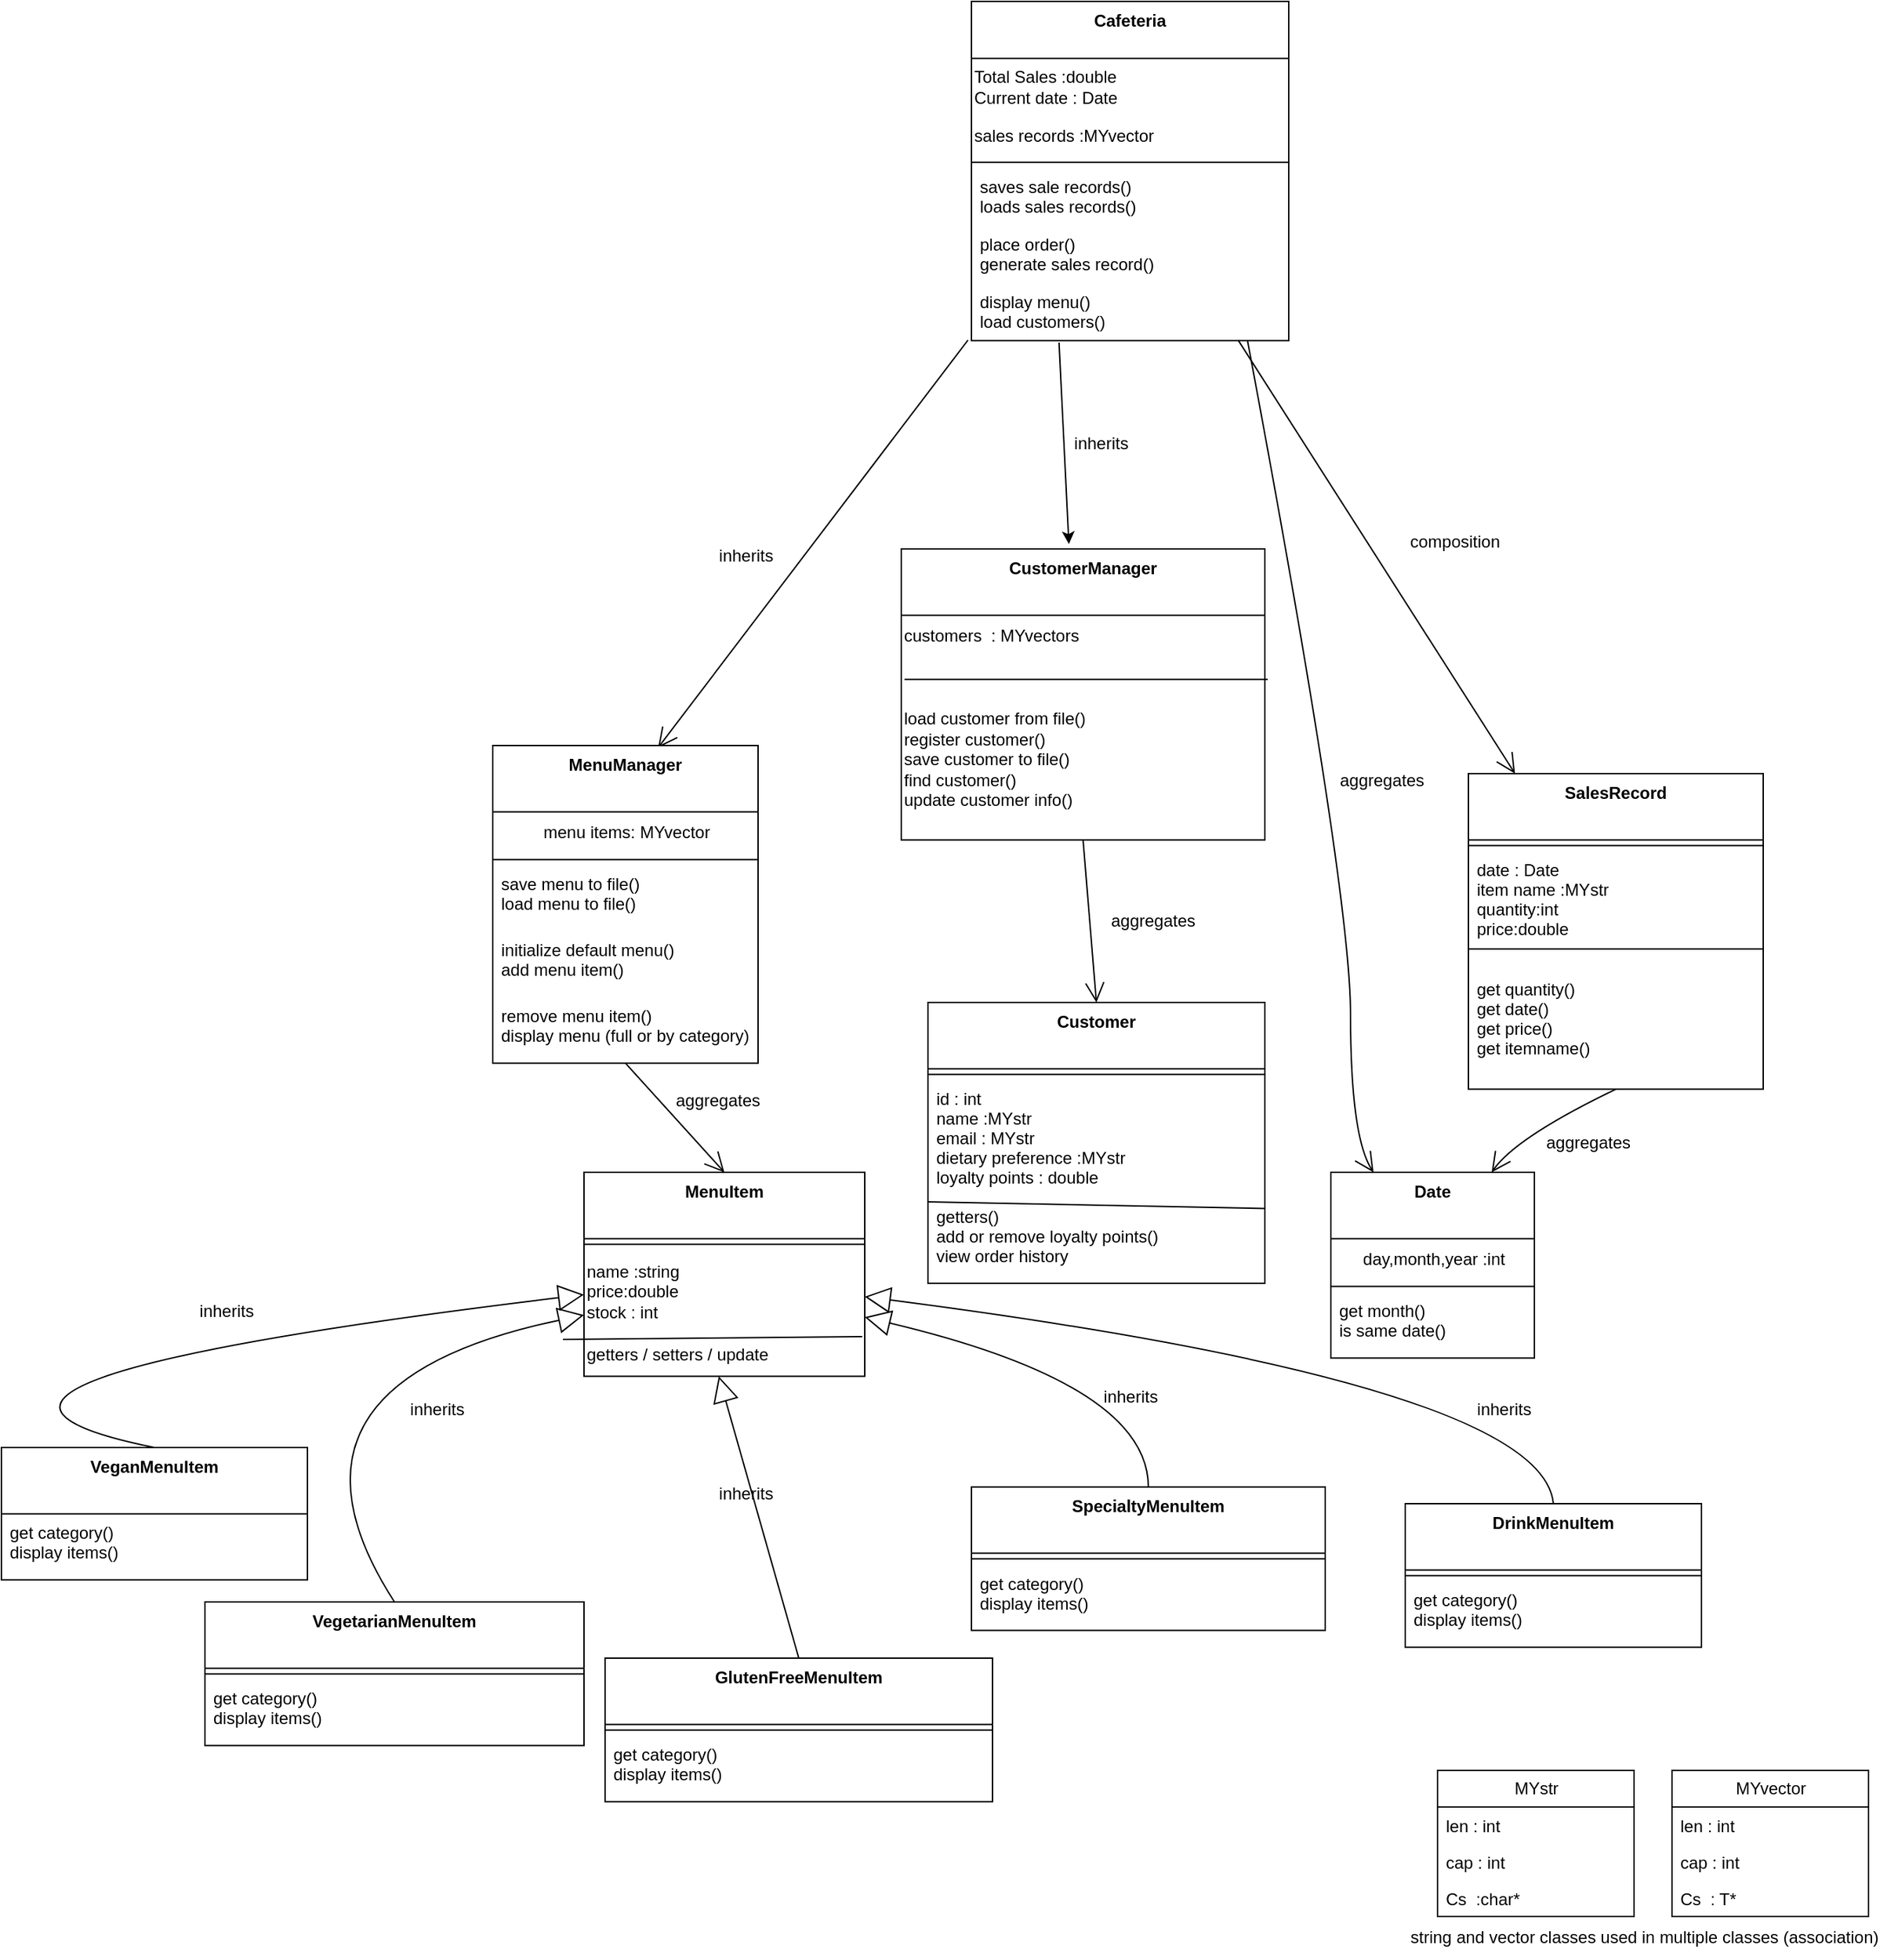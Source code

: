 <mxfile version="26.2.14">
  <diagram name="Page-1" id="1gVMubMxImwngbrHATFX">
    <mxGraphModel dx="1332" dy="1765" grid="1" gridSize="10" guides="1" tooltips="1" connect="1" arrows="1" fold="1" page="1" pageScale="1" pageWidth="850" pageHeight="1100" math="0" shadow="0">
      <root>
        <mxCell id="0" />
        <mxCell id="1" parent="0" />
        <mxCell id="2" value="Cafeteria" style="swimlane;fontStyle=1;align=center;verticalAlign=top;childLayout=stackLayout;horizontal=1;startSize=40.571;horizontalStack=0;resizeParent=1;resizeParentMax=0;resizeLast=0;collapsible=0;marginBottom=0;" parent="1" vertex="1">
          <mxGeometry x="921" y="-450" width="226" height="241.571" as="geometry" />
        </mxCell>
        <mxCell id="OcVJJqnOSVhNaOeBst9T-50" value="&lt;div style=&quot;&quot;&gt;&lt;span style=&quot;background-color: transparent; color: light-dark(rgb(0, 0, 0), rgb(255, 255, 255));&quot;&gt;Total Sales :double&lt;/span&gt;&lt;/div&gt;&lt;div&gt;&lt;div&gt;Current date : Date&lt;/div&gt;&lt;/div&gt;" style="text;html=1;align=left;verticalAlign=middle;resizable=0;points=[];autosize=1;strokeColor=none;fillColor=none;" vertex="1" parent="2">
          <mxGeometry y="40.571" width="226" height="40" as="geometry" />
        </mxCell>
        <mxCell id="OcVJJqnOSVhNaOeBst9T-51" value="sales records :MYvector" style="text;html=1;align=left;verticalAlign=middle;resizable=0;points=[];autosize=1;strokeColor=none;fillColor=none;" vertex="1" parent="2">
          <mxGeometry y="80.571" width="226" height="30" as="geometry" />
        </mxCell>
        <mxCell id="3" style="line;strokeWidth=1;fillColor=none;align=left;verticalAlign=middle;spacingTop=-1;spacingLeft=3;spacingRight=3;rotatable=0;labelPosition=right;points=[];portConstraint=eastwest;strokeColor=inherit;" parent="2" vertex="1">
          <mxGeometry y="110.571" width="226" height="8" as="geometry" />
        </mxCell>
        <mxCell id="4" value="saves sale records()&#xa;loads sales records()" style="text;strokeColor=none;fillColor=none;align=left;verticalAlign=top;spacingLeft=4;spacingRight=4;overflow=hidden;rotatable=0;points=[[0,0.5],[1,0.5]];portConstraint=eastwest;" parent="2" vertex="1">
          <mxGeometry y="118.571" width="226" height="41" as="geometry" />
        </mxCell>
        <mxCell id="OcVJJqnOSVhNaOeBst9T-55" value="place order()&#xa;generate sales record()" style="text;strokeColor=none;fillColor=none;align=left;verticalAlign=top;spacingLeft=4;spacingRight=4;overflow=hidden;rotatable=0;points=[[0,0.5],[1,0.5]];portConstraint=eastwest;" vertex="1" parent="2">
          <mxGeometry y="159.571" width="226" height="41" as="geometry" />
        </mxCell>
        <mxCell id="5" value="display menu()&#xa;load customers()&#xa;" style="text;strokeColor=none;fillColor=none;align=left;verticalAlign=top;spacingLeft=4;spacingRight=4;overflow=hidden;rotatable=0;points=[[0,0.5],[1,0.5]];portConstraint=eastwest;" parent="2" vertex="1">
          <mxGeometry y="200.571" width="226" height="41" as="geometry" />
        </mxCell>
        <mxCell id="39" value="" style="curved=1;startArrow=none;endArrow=open;endSize=12;entryX=0.623;entryY=0.007;entryDx=0;entryDy=0;entryPerimeter=0;exitX=-0.011;exitY=0.992;exitDx=0;exitDy=0;exitPerimeter=0;" parent="1" source="5" target="6" edge="1">
          <mxGeometry relative="1" as="geometry">
            <mxPoint x="934" y="-230" as="sourcePoint" />
            <mxPoint x="750" as="targetPoint" />
          </mxGeometry>
        </mxCell>
        <mxCell id="6" value="MenuManager" style="swimlane;fontStyle=1;align=center;verticalAlign=top;childLayout=stackLayout;horizontal=1;startSize=47.2;horizontalStack=0;resizeParent=1;resizeParentMax=0;resizeLast=0;collapsible=0;marginBottom=0;" parent="1" vertex="1">
          <mxGeometry x="580" y="80" width="189" height="226.2" as="geometry" />
        </mxCell>
        <mxCell id="OcVJJqnOSVhNaOeBst9T-56" value="menu items: MYvector" style="text;html=1;align=center;verticalAlign=middle;resizable=0;points=[];autosize=1;strokeColor=none;fillColor=none;" vertex="1" parent="6">
          <mxGeometry y="47.2" width="189" height="30" as="geometry" />
        </mxCell>
        <mxCell id="7" style="line;strokeWidth=1;fillColor=none;align=left;verticalAlign=middle;spacingTop=-1;spacingLeft=3;spacingRight=3;rotatable=0;labelPosition=right;points=[];portConstraint=eastwest;strokeColor=inherit;" parent="6" vertex="1">
          <mxGeometry y="77.2" width="189" height="8" as="geometry" />
        </mxCell>
        <mxCell id="8" value="save menu to file()&#xa;load menu to file()&#xa;" style="text;strokeColor=none;fillColor=none;align=left;verticalAlign=top;spacingLeft=4;spacingRight=4;overflow=hidden;rotatable=0;points=[[0,0.5],[1,0.5]];portConstraint=eastwest;" parent="6" vertex="1">
          <mxGeometry y="85.2" width="189" height="47" as="geometry" />
        </mxCell>
        <mxCell id="OcVJJqnOSVhNaOeBst9T-58" value="initialize default menu()&#xa;add menu item()" style="text;strokeColor=none;fillColor=none;align=left;verticalAlign=top;spacingLeft=4;spacingRight=4;overflow=hidden;rotatable=0;points=[[0,0.5],[1,0.5]];portConstraint=eastwest;" vertex="1" parent="6">
          <mxGeometry y="132.2" width="189" height="47" as="geometry" />
        </mxCell>
        <mxCell id="OcVJJqnOSVhNaOeBst9T-57" value="remove menu item()&#xa;display menu (full or by category)" style="text;strokeColor=none;fillColor=none;align=left;verticalAlign=top;spacingLeft=4;spacingRight=4;overflow=hidden;rotatable=0;points=[[0,0.5],[1,0.5]];portConstraint=eastwest;" vertex="1" parent="6">
          <mxGeometry y="179.2" width="189" height="47" as="geometry" />
        </mxCell>
        <mxCell id="9" value="CustomerManager" style="swimlane;fontStyle=1;align=center;verticalAlign=top;childLayout=stackLayout;horizontal=1;startSize=47.2;horizontalStack=0;resizeParent=1;resizeParentMax=0;resizeLast=0;collapsible=0;marginBottom=0;" parent="1" vertex="1">
          <mxGeometry x="871" y="-60" width="259" height="207.2" as="geometry" />
        </mxCell>
        <mxCell id="OcVJJqnOSVhNaOeBst9T-59" value="customers&amp;nbsp; : MYvectors" style="text;html=1;align=left;verticalAlign=middle;resizable=0;points=[];autosize=1;strokeColor=none;fillColor=none;" vertex="1" parent="9">
          <mxGeometry y="47.2" width="259" height="30" as="geometry" />
        </mxCell>
        <mxCell id="OcVJJqnOSVhNaOeBst9T-60" style="text;html=1;align=left;verticalAlign=middle;resizable=0;points=[];autosize=1;strokeColor=none;fillColor=none;" vertex="1" parent="9">
          <mxGeometry y="77.2" width="259" height="30" as="geometry" />
        </mxCell>
        <mxCell id="OcVJJqnOSVhNaOeBst9T-61" value="load customer from file()&lt;div&gt;register customer()&lt;/div&gt;&lt;div&gt;save customer to file()&lt;/div&gt;&lt;div&gt;find customer()&lt;/div&gt;&lt;div&gt;update customer info()&lt;/div&gt;&lt;div&gt;&lt;br&gt;&lt;/div&gt;" style="text;html=1;align=left;verticalAlign=middle;resizable=0;points=[];autosize=1;strokeColor=none;fillColor=none;" vertex="1" parent="9">
          <mxGeometry y="107.2" width="259" height="100" as="geometry" />
        </mxCell>
        <mxCell id="OcVJJqnOSVhNaOeBst9T-64" value="" style="endArrow=none;html=1;rounded=0;exitX=0.009;exitY=0.521;exitDx=0;exitDy=0;exitPerimeter=0;entryX=1.008;entryY=0.521;entryDx=0;entryDy=0;entryPerimeter=0;" edge="1" parent="9" source="OcVJJqnOSVhNaOeBst9T-60" target="OcVJJqnOSVhNaOeBst9T-60">
          <mxGeometry width="50" height="50" relative="1" as="geometry">
            <mxPoint x="19" y="124.6" as="sourcePoint" />
            <mxPoint x="249" y="92.6" as="targetPoint" />
          </mxGeometry>
        </mxCell>
        <mxCell id="12" value="MenuItem" style="swimlane;fontStyle=1;align=center;verticalAlign=top;childLayout=stackLayout;horizontal=1;startSize=47.2;horizontalStack=0;resizeParent=1;resizeParentMax=0;resizeLast=0;collapsible=0;marginBottom=0;" parent="1" vertex="1">
          <mxGeometry x="645" y="384" width="200" height="145.2" as="geometry" />
        </mxCell>
        <mxCell id="13" style="line;strokeWidth=1;fillColor=none;align=left;verticalAlign=middle;spacingTop=-1;spacingLeft=3;spacingRight=3;rotatable=0;labelPosition=right;points=[];portConstraint=eastwest;strokeColor=inherit;" parent="12" vertex="1">
          <mxGeometry y="47.2" width="200" height="8" as="geometry" />
        </mxCell>
        <mxCell id="OcVJJqnOSVhNaOeBst9T-77" value="name :string&lt;div&gt;price:double&lt;/div&gt;&lt;div&gt;stock : int&lt;/div&gt;" style="text;html=1;align=left;verticalAlign=middle;resizable=0;points=[];autosize=1;strokeColor=none;fillColor=none;" vertex="1" parent="12">
          <mxGeometry y="55.2" width="200" height="60" as="geometry" />
        </mxCell>
        <mxCell id="OcVJJqnOSVhNaOeBst9T-78" value="getters / setters / update" style="text;html=1;align=left;verticalAlign=middle;resizable=0;points=[];autosize=1;strokeColor=none;fillColor=none;" vertex="1" parent="12">
          <mxGeometry y="115.2" width="200" height="30" as="geometry" />
        </mxCell>
        <mxCell id="15" value="VeganMenuItem" style="swimlane;fontStyle=1;align=center;verticalAlign=top;childLayout=stackLayout;horizontal=1;startSize=47.2;horizontalStack=0;resizeParent=1;resizeParentMax=0;resizeLast=0;collapsible=0;marginBottom=0;" parent="1" vertex="1">
          <mxGeometry x="230" y="580" width="218" height="94.2" as="geometry" />
        </mxCell>
        <mxCell id="17" value="get category()&#xa;display items()" style="text;strokeColor=none;fillColor=none;align=left;verticalAlign=top;spacingLeft=4;spacingRight=4;overflow=hidden;rotatable=0;points=[[0,0.5],[1,0.5]];portConstraint=eastwest;" parent="15" vertex="1">
          <mxGeometry y="47.2" width="218" height="47" as="geometry" />
        </mxCell>
        <mxCell id="18" value="VegetarianMenuItem" style="swimlane;fontStyle=1;align=center;verticalAlign=top;childLayout=stackLayout;horizontal=1;startSize=47.2;horizontalStack=0;resizeParent=1;resizeParentMax=0;resizeLast=0;collapsible=0;marginBottom=0;" parent="1" vertex="1">
          <mxGeometry x="375" y="690" width="270" height="102.2" as="geometry" />
        </mxCell>
        <mxCell id="19" style="line;strokeWidth=1;fillColor=none;align=left;verticalAlign=middle;spacingTop=-1;spacingLeft=3;spacingRight=3;rotatable=0;labelPosition=right;points=[];portConstraint=eastwest;strokeColor=inherit;" parent="18" vertex="1">
          <mxGeometry y="47.2" width="270" height="8" as="geometry" />
        </mxCell>
        <mxCell id="20" value="get category()&#xa;display items()" style="text;strokeColor=none;fillColor=none;align=left;verticalAlign=top;spacingLeft=4;spacingRight=4;overflow=hidden;rotatable=0;points=[[0,0.5],[1,0.5]];portConstraint=eastwest;" parent="18" vertex="1">
          <mxGeometry y="55.2" width="270" height="47" as="geometry" />
        </mxCell>
        <mxCell id="21" value="GlutenFreeMenuItem" style="swimlane;fontStyle=1;align=center;verticalAlign=top;childLayout=stackLayout;horizontal=1;startSize=47.2;horizontalStack=0;resizeParent=1;resizeParentMax=0;resizeLast=0;collapsible=0;marginBottom=0;" parent="1" vertex="1">
          <mxGeometry x="660" y="730" width="276" height="102.2" as="geometry" />
        </mxCell>
        <mxCell id="22" style="line;strokeWidth=1;fillColor=none;align=left;verticalAlign=middle;spacingTop=-1;spacingLeft=3;spacingRight=3;rotatable=0;labelPosition=right;points=[];portConstraint=eastwest;strokeColor=inherit;" parent="21" vertex="1">
          <mxGeometry y="47.2" width="276" height="8" as="geometry" />
        </mxCell>
        <mxCell id="23" value="get category()&#xa;display items()" style="text;strokeColor=none;fillColor=none;align=left;verticalAlign=top;spacingLeft=4;spacingRight=4;overflow=hidden;rotatable=0;points=[[0,0.5],[1,0.5]];portConstraint=eastwest;" parent="21" vertex="1">
          <mxGeometry y="55.2" width="276" height="47" as="geometry" />
        </mxCell>
        <mxCell id="24" value="SpecialtyMenuItem" style="swimlane;fontStyle=1;align=center;verticalAlign=top;childLayout=stackLayout;horizontal=1;startSize=47.2;horizontalStack=0;resizeParent=1;resizeParentMax=0;resizeLast=0;collapsible=0;marginBottom=0;" parent="1" vertex="1">
          <mxGeometry x="921" y="608.1" width="252" height="102.2" as="geometry" />
        </mxCell>
        <mxCell id="25" style="line;strokeWidth=1;fillColor=none;align=left;verticalAlign=middle;spacingTop=-1;spacingLeft=3;spacingRight=3;rotatable=0;labelPosition=right;points=[];portConstraint=eastwest;strokeColor=inherit;" parent="24" vertex="1">
          <mxGeometry y="47.2" width="252" height="8" as="geometry" />
        </mxCell>
        <mxCell id="26" value="get category()&#xa;display items()" style="text;strokeColor=none;fillColor=none;align=left;verticalAlign=top;spacingLeft=4;spacingRight=4;overflow=hidden;rotatable=0;points=[[0,0.5],[1,0.5]];portConstraint=eastwest;" parent="24" vertex="1">
          <mxGeometry y="55.2" width="252" height="47" as="geometry" />
        </mxCell>
        <mxCell id="27" value="DrinkMenuItem" style="swimlane;fontStyle=1;align=center;verticalAlign=top;childLayout=stackLayout;horizontal=1;startSize=47.2;horizontalStack=0;resizeParent=1;resizeParentMax=0;resizeLast=0;collapsible=0;marginBottom=0;" parent="1" vertex="1">
          <mxGeometry x="1230" y="620" width="211" height="102.2" as="geometry" />
        </mxCell>
        <mxCell id="28" style="line;strokeWidth=1;fillColor=none;align=left;verticalAlign=middle;spacingTop=-1;spacingLeft=3;spacingRight=3;rotatable=0;labelPosition=right;points=[];portConstraint=eastwest;strokeColor=inherit;" parent="27" vertex="1">
          <mxGeometry y="47.2" width="211" height="8" as="geometry" />
        </mxCell>
        <mxCell id="29" value="get category()&#xa;display items()" style="text;strokeColor=none;fillColor=none;align=left;verticalAlign=top;spacingLeft=4;spacingRight=4;overflow=hidden;rotatable=0;points=[[0,0.5],[1,0.5]];portConstraint=eastwest;" parent="27" vertex="1">
          <mxGeometry y="55.2" width="211" height="47" as="geometry" />
        </mxCell>
        <mxCell id="30" value="Customer" style="swimlane;fontStyle=1;align=center;verticalAlign=top;childLayout=stackLayout;horizontal=1;startSize=47.2;horizontalStack=0;resizeParent=1;resizeParentMax=0;resizeLast=0;collapsible=0;marginBottom=0;" parent="1" vertex="1">
          <mxGeometry x="890" y="263" width="240" height="200" as="geometry" />
        </mxCell>
        <mxCell id="31" style="line;strokeWidth=1;fillColor=none;align=left;verticalAlign=middle;spacingTop=-1;spacingLeft=3;spacingRight=3;rotatable=0;labelPosition=right;points=[];portConstraint=eastwest;strokeColor=inherit;" parent="30" vertex="1">
          <mxGeometry y="47.2" width="240" height="8" as="geometry" />
        </mxCell>
        <mxCell id="32" value="id : int&#xa;name :MYstr&#xa;email : MYstr&#xa;dietary preference :MYstr&#xa;loyalty points : double&#xa;&#xa;getters()&#xa;add or remove loyalty points()&#xa;view order history&#xa;" style="text;strokeColor=none;fillColor=none;align=left;verticalAlign=top;spacingLeft=4;spacingRight=4;overflow=hidden;rotatable=0;points=[[0,0.5],[1,0.5]];portConstraint=eastwest;" parent="30" vertex="1">
          <mxGeometry y="55.2" width="240" height="144.8" as="geometry" />
        </mxCell>
        <mxCell id="OcVJJqnOSVhNaOeBst9T-73" value="" style="endArrow=none;html=1;rounded=0;entryX=1;entryY=0.632;entryDx=0;entryDy=0;entryPerimeter=0;" edge="1" parent="30" target="32">
          <mxGeometry width="50" height="50" relative="1" as="geometry">
            <mxPoint x="-0.5" y="142" as="sourcePoint" />
            <mxPoint x="79.5" y="-68" as="targetPoint" />
          </mxGeometry>
        </mxCell>
        <mxCell id="33" value="SalesRecord" style="swimlane;fontStyle=1;align=center;verticalAlign=top;childLayout=stackLayout;horizontal=1;startSize=47.2;horizontalStack=0;resizeParent=1;resizeParentMax=0;resizeLast=0;collapsible=0;marginBottom=0;" parent="1" vertex="1">
          <mxGeometry x="1275" y="100" width="210" height="224.8" as="geometry" />
        </mxCell>
        <mxCell id="34" style="line;strokeWidth=1;fillColor=none;align=left;verticalAlign=middle;spacingTop=-1;spacingLeft=3;spacingRight=3;rotatable=0;labelPosition=right;points=[];portConstraint=eastwest;strokeColor=inherit;" parent="33" vertex="1">
          <mxGeometry y="47.2" width="210" height="8" as="geometry" />
        </mxCell>
        <mxCell id="35" value="date : Date&#xa;item name :MYstr&#xa;quantity:int&#xa;price:double&#xa;&#xa;" style="text;strokeColor=none;fillColor=none;align=left;verticalAlign=top;spacingLeft=4;spacingRight=4;overflow=hidden;rotatable=0;points=[[0,0.5],[1,0.5]];portConstraint=eastwest;" parent="33" vertex="1">
          <mxGeometry y="55.2" width="210" height="84.8" as="geometry" />
        </mxCell>
        <mxCell id="OcVJJqnOSVhNaOeBst9T-66" value="get quantity()&#xa;get date()&#xa;get price()&#xa;get itemname()" style="text;strokeColor=none;fillColor=none;align=left;verticalAlign=top;spacingLeft=4;spacingRight=4;overflow=hidden;rotatable=0;points=[[0,0.5],[1,0.5]];portConstraint=eastwest;" vertex="1" parent="33">
          <mxGeometry y="140" width="210" height="84.8" as="geometry" />
        </mxCell>
        <mxCell id="OcVJJqnOSVhNaOeBst9T-65" value="" style="endArrow=none;html=1;rounded=0;entryX=1.002;entryY=0.822;entryDx=0;entryDy=0;entryPerimeter=0;exitX=0.002;exitY=0.822;exitDx=0;exitDy=0;exitPerimeter=0;" edge="1" parent="33" source="35" target="35">
          <mxGeometry width="50" height="50" relative="1" as="geometry">
            <mxPoint x="-205" y="110" as="sourcePoint" />
            <mxPoint x="-155" y="60" as="targetPoint" />
          </mxGeometry>
        </mxCell>
        <mxCell id="36" value="Date" style="swimlane;fontStyle=1;align=center;verticalAlign=top;childLayout=stackLayout;horizontal=1;startSize=47.2;horizontalStack=0;resizeParent=1;resizeParentMax=0;resizeLast=0;collapsible=0;marginBottom=0;" parent="1" vertex="1">
          <mxGeometry x="1177" y="384" width="145" height="132.2" as="geometry" />
        </mxCell>
        <mxCell id="OcVJJqnOSVhNaOeBst9T-70" value="day,month,year :int" style="text;html=1;align=center;verticalAlign=middle;resizable=0;points=[];autosize=1;strokeColor=none;fillColor=none;" vertex="1" parent="36">
          <mxGeometry y="47.2" width="145" height="30" as="geometry" />
        </mxCell>
        <mxCell id="37" style="line;strokeWidth=1;fillColor=none;align=left;verticalAlign=middle;spacingTop=-1;spacingLeft=3;spacingRight=3;rotatable=0;labelPosition=right;points=[];portConstraint=eastwest;strokeColor=inherit;" parent="36" vertex="1">
          <mxGeometry y="77.2" width="145" height="8" as="geometry" />
        </mxCell>
        <mxCell id="38" value="get month()&#xa;is same date()" style="text;strokeColor=none;fillColor=none;align=left;verticalAlign=top;spacingLeft=4;spacingRight=4;overflow=hidden;rotatable=0;points=[[0,0.5],[1,0.5]];portConstraint=eastwest;" parent="36" vertex="1">
          <mxGeometry y="85.2" width="145" height="47" as="geometry" />
        </mxCell>
        <mxCell id="41" value="" style="curved=1;startArrow=none;endArrow=open;endSize=12;" parent="1" source="2" target="33" edge="1">
          <mxGeometry relative="1" as="geometry" />
        </mxCell>
        <mxCell id="42" value="" style="curved=1;startArrow=none;endArrow=open;endSize=12;exitX=0.87;exitY=1;entryX=0.21;entryY=0;" parent="1" source="2" target="36" edge="1">
          <mxGeometry relative="1" as="geometry">
            <Array as="points">
              <mxPoint x="1191" y="183" />
              <mxPoint x="1191" y="359" />
            </Array>
          </mxGeometry>
        </mxCell>
        <mxCell id="43" value="" style="curved=1;startArrow=none;endArrow=open;endSize=12;exitX=0.5;exitY=1;entryX=0.5;entryY=0;" parent="1" source="6" target="12" edge="1">
          <mxGeometry relative="1" as="geometry">
            <Array as="points" />
          </mxGeometry>
        </mxCell>
        <mxCell id="44" value="" style="curved=1;startArrow=block;startSize=16;startFill=0;endArrow=none;exitX=0;exitY=0.6;entryX=0.5;entryY=0;" parent="1" source="12" target="15" edge="1">
          <mxGeometry relative="1" as="geometry">
            <Array as="points">
              <mxPoint x="117" y="535" />
            </Array>
          </mxGeometry>
        </mxCell>
        <mxCell id="45" value="" style="curved=1;startArrow=block;startSize=16;startFill=0;endArrow=none;exitX=0;exitY=0.7;entryX=0.5;entryY=0;" parent="1" source="12" target="18" edge="1">
          <mxGeometry relative="1" as="geometry">
            <Array as="points">
              <mxPoint x="410" y="535" />
            </Array>
          </mxGeometry>
        </mxCell>
        <mxCell id="46" value="" style="curved=1;startArrow=block;startSize=16;startFill=0;endArrow=none;exitX=0.48;exitY=1;entryX=0.5;entryY=0;" parent="1" source="12" target="21" edge="1">
          <mxGeometry relative="1" as="geometry" />
        </mxCell>
        <mxCell id="47" value="" style="curved=1;startArrow=block;startSize=16;startFill=0;endArrow=none;exitX=1;exitY=0.71;entryX=0.5;entryY=0;" parent="1" source="12" target="24" edge="1">
          <mxGeometry relative="1" as="geometry">
            <Array as="points">
              <mxPoint x="1047" y="535" />
            </Array>
          </mxGeometry>
        </mxCell>
        <mxCell id="48" value="" style="curved=1;startArrow=block;startSize=16;startFill=0;endArrow=none;exitX=1;exitY=0.61;entryX=0.5;entryY=0;" parent="1" source="12" target="27" edge="1">
          <mxGeometry relative="1" as="geometry">
            <Array as="points">
              <mxPoint x="1328" y="535" />
            </Array>
          </mxGeometry>
        </mxCell>
        <mxCell id="49" value="" style="curved=1;startArrow=none;endArrow=open;endSize=12;exitX=0.5;exitY=1;entryX=0.5;entryY=0;" parent="1" source="9" target="30" edge="1">
          <mxGeometry relative="1" as="geometry">
            <Array as="points" />
          </mxGeometry>
        </mxCell>
        <mxCell id="50" value="" style="curved=1;startArrow=none;endArrow=open;endSize=12;exitX=0.5;exitY=1;entryX=0.79;entryY=0;" parent="1" source="33" target="36" edge="1">
          <mxGeometry relative="1" as="geometry">
            <Array as="points">
              <mxPoint x="1309" y="359" />
            </Array>
          </mxGeometry>
        </mxCell>
        <mxCell id="OcVJJqnOSVhNaOeBst9T-52" value="inherits" style="text;html=1;align=center;verticalAlign=middle;resizable=0;points=[];autosize=1;strokeColor=none;fillColor=none;" vertex="1" parent="1">
          <mxGeometry x="730" y="-70" width="60" height="30" as="geometry" />
        </mxCell>
        <mxCell id="OcVJJqnOSVhNaOeBst9T-53" value="inherits" style="text;html=1;align=center;verticalAlign=middle;resizable=0;points=[];autosize=1;strokeColor=none;fillColor=none;" vertex="1" parent="1">
          <mxGeometry x="983" y="-150" width="60" height="30" as="geometry" />
        </mxCell>
        <mxCell id="OcVJJqnOSVhNaOeBst9T-54" value="composition" style="text;html=1;align=center;verticalAlign=middle;resizable=0;points=[];autosize=1;strokeColor=none;fillColor=none;" vertex="1" parent="1">
          <mxGeometry x="1220" y="-80" width="90" height="30" as="geometry" />
        </mxCell>
        <mxCell id="OcVJJqnOSVhNaOeBst9T-68" value="aggregates" style="text;html=1;align=center;verticalAlign=middle;resizable=0;points=[];autosize=1;strokeColor=none;fillColor=none;" vertex="1" parent="1">
          <mxGeometry x="1173" y="90" width="80" height="30" as="geometry" />
        </mxCell>
        <mxCell id="OcVJJqnOSVhNaOeBst9T-69" value="aggregates" style="text;html=1;align=center;verticalAlign=middle;resizable=0;points=[];autosize=1;strokeColor=none;fillColor=none;" vertex="1" parent="1">
          <mxGeometry x="1320" y="348" width="80" height="30" as="geometry" />
        </mxCell>
        <mxCell id="OcVJJqnOSVhNaOeBst9T-71" value="aggregates" style="text;html=1;align=center;verticalAlign=middle;resizable=0;points=[];autosize=1;strokeColor=none;fillColor=none;" vertex="1" parent="1">
          <mxGeometry x="1010" y="190" width="80" height="30" as="geometry" />
        </mxCell>
        <mxCell id="OcVJJqnOSVhNaOeBst9T-72" value="aggregates" style="text;html=1;align=center;verticalAlign=middle;resizable=0;points=[];autosize=1;strokeColor=none;fillColor=none;" vertex="1" parent="1">
          <mxGeometry x="700" y="318" width="80" height="30" as="geometry" />
        </mxCell>
        <mxCell id="OcVJJqnOSVhNaOeBst9T-75" value="" style="endArrow=classic;html=1;rounded=0;exitX=0.276;exitY=1.035;exitDx=0;exitDy=0;exitPerimeter=0;entryX=0.461;entryY=-0.017;entryDx=0;entryDy=0;entryPerimeter=0;" edge="1" parent="1" source="5" target="9">
          <mxGeometry width="50" height="50" relative="1" as="geometry">
            <mxPoint x="920" y="-80" as="sourcePoint" />
            <mxPoint x="990" y="-100" as="targetPoint" />
          </mxGeometry>
        </mxCell>
        <mxCell id="OcVJJqnOSVhNaOeBst9T-79" value="" style="endArrow=none;html=1;rounded=0;entryX=0.991;entryY=0.058;entryDx=0;entryDy=0;entryPerimeter=0;" edge="1" parent="1" target="OcVJJqnOSVhNaOeBst9T-78">
          <mxGeometry width="50" height="50" relative="1" as="geometry">
            <mxPoint x="630" y="503" as="sourcePoint" />
            <mxPoint x="700" y="520" as="targetPoint" />
          </mxGeometry>
        </mxCell>
        <mxCell id="OcVJJqnOSVhNaOeBst9T-81" value="inherits" style="text;html=1;align=center;verticalAlign=middle;resizable=0;points=[];autosize=1;strokeColor=none;fillColor=none;" vertex="1" parent="1">
          <mxGeometry x="360" y="468" width="60" height="30" as="geometry" />
        </mxCell>
        <mxCell id="OcVJJqnOSVhNaOeBst9T-82" value="inherits" style="text;html=1;align=center;verticalAlign=middle;resizable=0;points=[];autosize=1;strokeColor=none;fillColor=none;" vertex="1" parent="1">
          <mxGeometry x="510" y="538" width="60" height="30" as="geometry" />
        </mxCell>
        <mxCell id="OcVJJqnOSVhNaOeBst9T-83" value="inherits" style="text;html=1;align=center;verticalAlign=middle;resizable=0;points=[];autosize=1;strokeColor=none;fillColor=none;" vertex="1" parent="1">
          <mxGeometry x="730" y="598" width="60" height="30" as="geometry" />
        </mxCell>
        <mxCell id="OcVJJqnOSVhNaOeBst9T-84" value="inherits" style="text;html=1;align=center;verticalAlign=middle;resizable=0;points=[];autosize=1;strokeColor=none;fillColor=none;" vertex="1" parent="1">
          <mxGeometry x="1004" y="529.2" width="60" height="30" as="geometry" />
        </mxCell>
        <mxCell id="OcVJJqnOSVhNaOeBst9T-85" value="inherits" style="text;html=1;align=center;verticalAlign=middle;resizable=0;points=[];autosize=1;strokeColor=none;fillColor=none;" vertex="1" parent="1">
          <mxGeometry x="1270" y="538" width="60" height="30" as="geometry" />
        </mxCell>
        <mxCell id="OcVJJqnOSVhNaOeBst9T-86" value="MYstr" style="swimlane;fontStyle=0;childLayout=stackLayout;horizontal=1;startSize=26;fillColor=none;horizontalStack=0;resizeParent=1;resizeParentMax=0;resizeLast=0;collapsible=1;marginBottom=0;html=1;" vertex="1" parent="1">
          <mxGeometry x="1253" y="810" width="140" height="104" as="geometry" />
        </mxCell>
        <mxCell id="OcVJJqnOSVhNaOeBst9T-87" value="len : int" style="text;strokeColor=none;fillColor=none;align=left;verticalAlign=top;spacingLeft=4;spacingRight=4;overflow=hidden;rotatable=0;points=[[0,0.5],[1,0.5]];portConstraint=eastwest;whiteSpace=wrap;html=1;" vertex="1" parent="OcVJJqnOSVhNaOeBst9T-86">
          <mxGeometry y="26" width="140" height="26" as="geometry" />
        </mxCell>
        <mxCell id="OcVJJqnOSVhNaOeBst9T-88" value="cap : int" style="text;strokeColor=none;fillColor=none;align=left;verticalAlign=top;spacingLeft=4;spacingRight=4;overflow=hidden;rotatable=0;points=[[0,0.5],[1,0.5]];portConstraint=eastwest;whiteSpace=wrap;html=1;" vertex="1" parent="OcVJJqnOSVhNaOeBst9T-86">
          <mxGeometry y="52" width="140" height="26" as="geometry" />
        </mxCell>
        <mxCell id="OcVJJqnOSVhNaOeBst9T-89" value="Cs&amp;nbsp; :char*" style="text;strokeColor=none;fillColor=none;align=left;verticalAlign=top;spacingLeft=4;spacingRight=4;overflow=hidden;rotatable=0;points=[[0,0.5],[1,0.5]];portConstraint=eastwest;whiteSpace=wrap;html=1;" vertex="1" parent="OcVJJqnOSVhNaOeBst9T-86">
          <mxGeometry y="78" width="140" height="26" as="geometry" />
        </mxCell>
        <mxCell id="OcVJJqnOSVhNaOeBst9T-90" value="MYvector" style="swimlane;fontStyle=0;childLayout=stackLayout;horizontal=1;startSize=26;fillColor=none;horizontalStack=0;resizeParent=1;resizeParentMax=0;resizeLast=0;collapsible=1;marginBottom=0;html=1;" vertex="1" parent="1">
          <mxGeometry x="1420" y="810" width="140" height="104" as="geometry" />
        </mxCell>
        <mxCell id="OcVJJqnOSVhNaOeBst9T-91" value="len : int" style="text;strokeColor=none;fillColor=none;align=left;verticalAlign=top;spacingLeft=4;spacingRight=4;overflow=hidden;rotatable=0;points=[[0,0.5],[1,0.5]];portConstraint=eastwest;whiteSpace=wrap;html=1;" vertex="1" parent="OcVJJqnOSVhNaOeBst9T-90">
          <mxGeometry y="26" width="140" height="26" as="geometry" />
        </mxCell>
        <mxCell id="OcVJJqnOSVhNaOeBst9T-92" value="cap : int" style="text;strokeColor=none;fillColor=none;align=left;verticalAlign=top;spacingLeft=4;spacingRight=4;overflow=hidden;rotatable=0;points=[[0,0.5],[1,0.5]];portConstraint=eastwest;whiteSpace=wrap;html=1;" vertex="1" parent="OcVJJqnOSVhNaOeBst9T-90">
          <mxGeometry y="52" width="140" height="26" as="geometry" />
        </mxCell>
        <mxCell id="OcVJJqnOSVhNaOeBst9T-93" value="Cs&amp;nbsp; : T*&amp;nbsp;" style="text;strokeColor=none;fillColor=none;align=left;verticalAlign=top;spacingLeft=4;spacingRight=4;overflow=hidden;rotatable=0;points=[[0,0.5],[1,0.5]];portConstraint=eastwest;whiteSpace=wrap;html=1;" vertex="1" parent="OcVJJqnOSVhNaOeBst9T-90">
          <mxGeometry y="78" width="140" height="26" as="geometry" />
        </mxCell>
        <mxCell id="OcVJJqnOSVhNaOeBst9T-94" value="string and vector classes used in multiple classes (association)" style="text;html=1;align=center;verticalAlign=middle;resizable=0;points=[];autosize=1;strokeColor=none;fillColor=none;" vertex="1" parent="1">
          <mxGeometry x="1220" y="914" width="360" height="30" as="geometry" />
        </mxCell>
      </root>
    </mxGraphModel>
  </diagram>
</mxfile>
